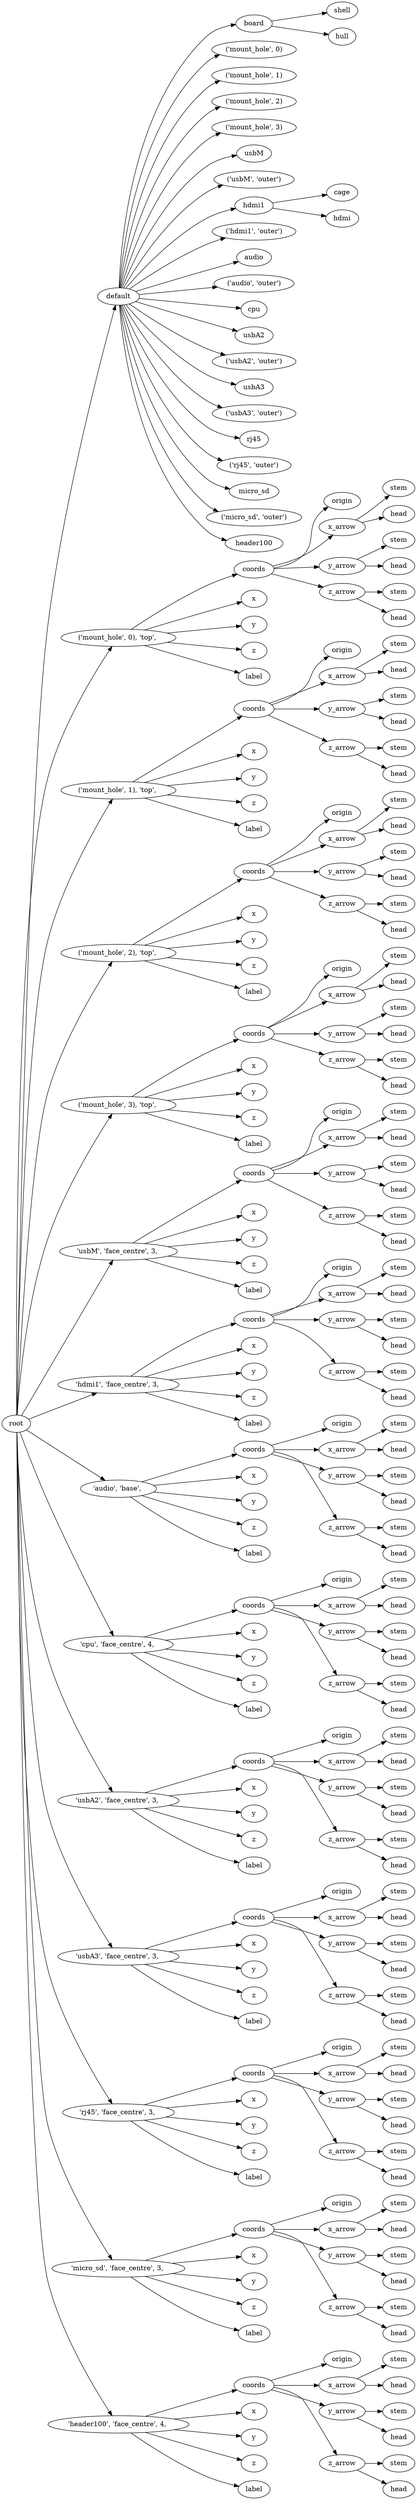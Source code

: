 digraph default {
	graph [rankdir=LR]
	root_1 [label=root href="javascript:s=&quot;\(\)\nNone&quot;; console.log(s); alert(s);"]
	default_2 [label=default href="javascript:s=&quot;\(&#x27;default&#x27;,\)\nRaspberryPi3Outline&quot;; console.log(s); alert(s);" tooltip=RaspberryPi3Outline]
	board_3 [label=board href="javascript:s=&quot;\(&#x27;default&#x27;,\ &#x27;board&#x27;\)\nBoxSideBevels&quot;; console.log(s); alert(s);" tooltip=BoxSideBevels]
	shell_4 [label=shell href="javascript:s=&quot;\(&#x27;default&#x27;,\ &#x27;board&#x27;,\ &#x27;shell&#x27;\)\nBox&quot;; console.log(s); alert(s);" tooltip=Box]
	hull_5 [label=hull href="javascript:s=&quot;\(&#x27;default&#x27;,\ &#x27;board&#x27;,\ &#x27;hull&#x27;\)\nLinearExtrude&quot;; console.log(s); alert(s);" tooltip=LinearExtrude]
	mount_hole_6 [label="\('mount_hole',\ 0\)" href="javascript:s=&quot;\(&#x27;default&#x27;,\ \(&#x27;mount_hole&#x27;,\ 0\)\)\nCylinder&quot;; console.log(s); alert(s);" tooltip=Cylinder]
	mount_hole_7 [label="\('mount_hole',\ 1\)" href="javascript:s=&quot;\(&#x27;default&#x27;,\ \(&#x27;mount_hole&#x27;,\ 1\)\)\nCylinder&quot;; console.log(s); alert(s);" tooltip=Cylinder]
	mount_hole_8 [label="\('mount_hole',\ 2\)" href="javascript:s=&quot;\(&#x27;default&#x27;,\ \(&#x27;mount_hole&#x27;,\ 2\)\)\nCylinder&quot;; console.log(s); alert(s);" tooltip=Cylinder]
	mount_hole_9 [label="\('mount_hole',\ 3\)" href="javascript:s=&quot;\(&#x27;default&#x27;,\ \(&#x27;mount_hole&#x27;,\ 3\)\)\nCylinder&quot;; console.log(s); alert(s);" tooltip=Cylinder]
	usbM_10 [label=usbM href="javascript:s=&quot;\(&#x27;default&#x27;,\ &#x27;usbM&#x27;\)\nBox&quot;; console.log(s); alert(s);" tooltip=Box]
	usbM_11 [label="\('usbM',\ 'outer'\)" href="javascript:s=&quot;\(&#x27;default&#x27;,\ \(&#x27;usbM&#x27;,\ &#x27;outer&#x27;\)\)\nBox&quot;; console.log(s); alert(s);" tooltip=Box]
	hdmi1_12 [label=hdmi1 href="javascript:s=&quot;\(&#x27;default&#x27;,\ &#x27;hdmi1&#x27;\)\nHdmiOutline&quot;; console.log(s); alert(s);" tooltip=HdmiOutline]
	cage_13 [label=cage href="javascript:s=&quot;\(&#x27;default&#x27;,\ &#x27;hdmi1&#x27;,\ &#x27;cage&#x27;\)\nBox&quot;; console.log(s); alert(s);" tooltip=Box]
	hdmi_14 [label=hdmi href="javascript:s=&quot;\(&#x27;default&#x27;,\ &#x27;hdmi1&#x27;,\ &#x27;hdmi&#x27;\)\nLinearExtrude&quot;; console.log(s); alert(s);" tooltip=LinearExtrude]
	hdmi1_15 [label="\('hdmi1',\ 'outer'\)" href="javascript:s=&quot;\(&#x27;default&#x27;,\ \(&#x27;hdmi1&#x27;,\ &#x27;outer&#x27;\)\)\nBox&quot;; console.log(s); alert(s);" tooltip=Box]
	audio_16 [label=audio href="javascript:s=&quot;\(&#x27;default&#x27;,\ &#x27;audio&#x27;\)\nCylinder&quot;; console.log(s); alert(s);" tooltip=Cylinder]
	audio_17 [label="\('audio',\ 'outer'\)" href="javascript:s=&quot;\(&#x27;default&#x27;,\ \(&#x27;audio&#x27;,\ &#x27;outer&#x27;\)\)\nCylinder&quot;; console.log(s); alert(s);" tooltip=Cylinder]
	cpu_18 [label=cpu href="javascript:s=&quot;\(&#x27;default&#x27;,\ &#x27;cpu&#x27;\)\nBox&quot;; console.log(s); alert(s);" tooltip=Box]
	usbA2_19 [label=usbA2 href="javascript:s=&quot;\(&#x27;default&#x27;,\ &#x27;usbA2&#x27;\)\nBox&quot;; console.log(s); alert(s);" tooltip=Box]
	usbA2_20 [label="\('usbA2',\ 'outer'\)" href="javascript:s=&quot;\(&#x27;default&#x27;,\ \(&#x27;usbA2&#x27;,\ &#x27;outer&#x27;\)\)\nBox&quot;; console.log(s); alert(s);" tooltip=Box]
	usbA3_21 [label=usbA3 href="javascript:s=&quot;\(&#x27;default&#x27;,\ &#x27;usbA3&#x27;\)\nBox&quot;; console.log(s); alert(s);" tooltip=Box]
	usbA3_22 [label="\('usbA3',\ 'outer'\)" href="javascript:s=&quot;\(&#x27;default&#x27;,\ \(&#x27;usbA3&#x27;,\ &#x27;outer&#x27;\)\)\nBox&quot;; console.log(s); alert(s);" tooltip=Box]
	rj45_23 [label=rj45 href="javascript:s=&quot;\(&#x27;default&#x27;,\ &#x27;rj45&#x27;\)\nBox&quot;; console.log(s); alert(s);" tooltip=Box]
	rj45_24 [label="\('rj45',\ 'outer'\)" href="javascript:s=&quot;\(&#x27;default&#x27;,\ \(&#x27;rj45&#x27;,\ &#x27;outer&#x27;\)\)\nBox&quot;; console.log(s); alert(s);" tooltip=Box]
	micro_sd_25 [label=micro_sd href="javascript:s=&quot;\(&#x27;default&#x27;,\ &#x27;micro_sd&#x27;\)\nBox&quot;; console.log(s); alert(s);" tooltip=Box]
	micro_sd_26 [label="\('micro_sd',\ 'outer'\)" href="javascript:s=&quot;\(&#x27;default&#x27;,\ \(&#x27;micro_sd&#x27;,\ &#x27;outer&#x27;\)\)\nBox&quot;; console.log(s); alert(s);" tooltip=Box]
	header100_27 [label=header100 href="javascript:s=&quot;\(&#x27;default&#x27;,\ &#x27;header100&#x27;\)\nBox&quot;; console.log(s); alert(s);" tooltip=Box]
	28 [label="\('mount_hole',\ 0\),\ 'top',\ " href="javascript:s=&quot;\(&quot;\(&#x27;mount_hole&#x27;,\ 0\),\ &#x27;top&#x27;,\ &quot;,\)\nAnnotatedCoordinates&quot;; console.log(s); alert(s);" tooltip=AnnotatedCoordinates]
	coords_29 [label=coords href="javascript:s=&quot;\(&quot;\(&#x27;mount_hole&#x27;,\ 0\),\ &#x27;top&#x27;,\ &quot;,\ &#x27;coords&#x27;\)\nCoordinates&quot;; console.log(s); alert(s);" tooltip=Coordinates]
	origin_30 [label=origin href="javascript:s=&quot;\(&quot;\(&#x27;mount_hole&#x27;,\ 0\),\ &#x27;top&#x27;,\ &quot;,\ &#x27;coords&#x27;,\ &#x27;origin&#x27;\)\nCoordinatesCage&quot;; console.log(s); alert(s);" tooltip=CoordinatesCage]
	x_arrow_31 [label=x_arrow href="javascript:s=&quot;\(&quot;\(&#x27;mount_hole&#x27;,\ 0\),\ &#x27;top&#x27;,\ &quot;,\ &#x27;coords&#x27;,\ &#x27;x_arrow&#x27;\)\nArrow&quot;; console.log(s); alert(s);" tooltip=Arrow]
	stem_32 [label=stem href="javascript:s=&quot;\(&quot;\(&#x27;mount_hole&#x27;,\ 0\),\ &#x27;top&#x27;,\ &quot;,\ &#x27;coords&#x27;,\ &#x27;x_arrow&#x27;,\ &#x27;stem&#x27;\)\nCone&quot;; console.log(s); alert(s);" tooltip=Cone]
	head_33 [label=head href="javascript:s=&quot;\(&quot;\(&#x27;mount_hole&#x27;,\ 0\),\ &#x27;top&#x27;,\ &quot;,\ &#x27;coords&#x27;,\ &#x27;x_arrow&#x27;,\ &#x27;head&#x27;\)\nCone&quot;; console.log(s); alert(s);" tooltip=Cone]
	y_arrow_34 [label=y_arrow href="javascript:s=&quot;\(&quot;\(&#x27;mount_hole&#x27;,\ 0\),\ &#x27;top&#x27;,\ &quot;,\ &#x27;coords&#x27;,\ &#x27;y_arrow&#x27;\)\nArrow&quot;; console.log(s); alert(s);" tooltip=Arrow]
	stem_35 [label=stem href="javascript:s=&quot;\(&quot;\(&#x27;mount_hole&#x27;,\ 0\),\ &#x27;top&#x27;,\ &quot;,\ &#x27;coords&#x27;,\ &#x27;y_arrow&#x27;,\ &#x27;stem&#x27;\)\nCone&quot;; console.log(s); alert(s);" tooltip=Cone]
	head_36 [label=head href="javascript:s=&quot;\(&quot;\(&#x27;mount_hole&#x27;,\ 0\),\ &#x27;top&#x27;,\ &quot;,\ &#x27;coords&#x27;,\ &#x27;y_arrow&#x27;,\ &#x27;head&#x27;\)\nCone&quot;; console.log(s); alert(s);" tooltip=Cone]
	z_arrow_37 [label=z_arrow href="javascript:s=&quot;\(&quot;\(&#x27;mount_hole&#x27;,\ 0\),\ &#x27;top&#x27;,\ &quot;,\ &#x27;coords&#x27;,\ &#x27;z_arrow&#x27;\)\nArrow&quot;; console.log(s); alert(s);" tooltip=Arrow]
	stem_38 [label=stem href="javascript:s=&quot;\(&quot;\(&#x27;mount_hole&#x27;,\ 0\),\ &#x27;top&#x27;,\ &quot;,\ &#x27;coords&#x27;,\ &#x27;z_arrow&#x27;,\ &#x27;stem&#x27;\)\nCone&quot;; console.log(s); alert(s);" tooltip=Cone]
	head_39 [label=head href="javascript:s=&quot;\(&quot;\(&#x27;mount_hole&#x27;,\ 0\),\ &#x27;top&#x27;,\ &quot;,\ &#x27;coords&#x27;,\ &#x27;z_arrow&#x27;,\ &#x27;head&#x27;\)\nCone&quot;; console.log(s); alert(s);" tooltip=Cone]
	x_40 [label=x href="javascript:s=&quot;\(&quot;\(&#x27;mount_hole&#x27;,\ 0\),\ &#x27;top&#x27;,\ &quot;,\ &#x27;x&#x27;\)\nText&quot;; console.log(s); alert(s);" tooltip=Text]
	y_41 [label=y href="javascript:s=&quot;\(&quot;\(&#x27;mount_hole&#x27;,\ 0\),\ &#x27;top&#x27;,\ &quot;,\ &#x27;y&#x27;\)\nText&quot;; console.log(s); alert(s);" tooltip=Text]
	z_42 [label=z href="javascript:s=&quot;\(&quot;\(&#x27;mount_hole&#x27;,\ 0\),\ &#x27;top&#x27;,\ &quot;,\ &#x27;z&#x27;\)\nText&quot;; console.log(s); alert(s);" tooltip=Text]
	label_43 [label=label href="javascript:s=&quot;\(&quot;\(&#x27;mount_hole&#x27;,\ 0\),\ &#x27;top&#x27;,\ &quot;,\ &#x27;label&#x27;\)\nText&quot;; console.log(s); alert(s);" tooltip=Text]
	44 [label="\('mount_hole',\ 1\),\ 'top',\ " href="javascript:s=&quot;\(&quot;\(&#x27;mount_hole&#x27;,\ 1\),\ &#x27;top&#x27;,\ &quot;,\)\nAnnotatedCoordinates&quot;; console.log(s); alert(s);" tooltip=AnnotatedCoordinates]
	coords_45 [label=coords href="javascript:s=&quot;\(&quot;\(&#x27;mount_hole&#x27;,\ 1\),\ &#x27;top&#x27;,\ &quot;,\ &#x27;coords&#x27;\)\nCoordinates&quot;; console.log(s); alert(s);" tooltip=Coordinates]
	origin_46 [label=origin href="javascript:s=&quot;\(&quot;\(&#x27;mount_hole&#x27;,\ 1\),\ &#x27;top&#x27;,\ &quot;,\ &#x27;coords&#x27;,\ &#x27;origin&#x27;\)\nCoordinatesCage&quot;; console.log(s); alert(s);" tooltip=CoordinatesCage]
	x_arrow_47 [label=x_arrow href="javascript:s=&quot;\(&quot;\(&#x27;mount_hole&#x27;,\ 1\),\ &#x27;top&#x27;,\ &quot;,\ &#x27;coords&#x27;,\ &#x27;x_arrow&#x27;\)\nArrow&quot;; console.log(s); alert(s);" tooltip=Arrow]
	stem_48 [label=stem href="javascript:s=&quot;\(&quot;\(&#x27;mount_hole&#x27;,\ 1\),\ &#x27;top&#x27;,\ &quot;,\ &#x27;coords&#x27;,\ &#x27;x_arrow&#x27;,\ &#x27;stem&#x27;\)\nCone&quot;; console.log(s); alert(s);" tooltip=Cone]
	head_49 [label=head href="javascript:s=&quot;\(&quot;\(&#x27;mount_hole&#x27;,\ 1\),\ &#x27;top&#x27;,\ &quot;,\ &#x27;coords&#x27;,\ &#x27;x_arrow&#x27;,\ &#x27;head&#x27;\)\nCone&quot;; console.log(s); alert(s);" tooltip=Cone]
	y_arrow_50 [label=y_arrow href="javascript:s=&quot;\(&quot;\(&#x27;mount_hole&#x27;,\ 1\),\ &#x27;top&#x27;,\ &quot;,\ &#x27;coords&#x27;,\ &#x27;y_arrow&#x27;\)\nArrow&quot;; console.log(s); alert(s);" tooltip=Arrow]
	stem_51 [label=stem href="javascript:s=&quot;\(&quot;\(&#x27;mount_hole&#x27;,\ 1\),\ &#x27;top&#x27;,\ &quot;,\ &#x27;coords&#x27;,\ &#x27;y_arrow&#x27;,\ &#x27;stem&#x27;\)\nCone&quot;; console.log(s); alert(s);" tooltip=Cone]
	head_52 [label=head href="javascript:s=&quot;\(&quot;\(&#x27;mount_hole&#x27;,\ 1\),\ &#x27;top&#x27;,\ &quot;,\ &#x27;coords&#x27;,\ &#x27;y_arrow&#x27;,\ &#x27;head&#x27;\)\nCone&quot;; console.log(s); alert(s);" tooltip=Cone]
	z_arrow_53 [label=z_arrow href="javascript:s=&quot;\(&quot;\(&#x27;mount_hole&#x27;,\ 1\),\ &#x27;top&#x27;,\ &quot;,\ &#x27;coords&#x27;,\ &#x27;z_arrow&#x27;\)\nArrow&quot;; console.log(s); alert(s);" tooltip=Arrow]
	stem_54 [label=stem href="javascript:s=&quot;\(&quot;\(&#x27;mount_hole&#x27;,\ 1\),\ &#x27;top&#x27;,\ &quot;,\ &#x27;coords&#x27;,\ &#x27;z_arrow&#x27;,\ &#x27;stem&#x27;\)\nCone&quot;; console.log(s); alert(s);" tooltip=Cone]
	head_55 [label=head href="javascript:s=&quot;\(&quot;\(&#x27;mount_hole&#x27;,\ 1\),\ &#x27;top&#x27;,\ &quot;,\ &#x27;coords&#x27;,\ &#x27;z_arrow&#x27;,\ &#x27;head&#x27;\)\nCone&quot;; console.log(s); alert(s);" tooltip=Cone]
	x_56 [label=x href="javascript:s=&quot;\(&quot;\(&#x27;mount_hole&#x27;,\ 1\),\ &#x27;top&#x27;,\ &quot;,\ &#x27;x&#x27;\)\nText&quot;; console.log(s); alert(s);" tooltip=Text]
	y_57 [label=y href="javascript:s=&quot;\(&quot;\(&#x27;mount_hole&#x27;,\ 1\),\ &#x27;top&#x27;,\ &quot;,\ &#x27;y&#x27;\)\nText&quot;; console.log(s); alert(s);" tooltip=Text]
	z_58 [label=z href="javascript:s=&quot;\(&quot;\(&#x27;mount_hole&#x27;,\ 1\),\ &#x27;top&#x27;,\ &quot;,\ &#x27;z&#x27;\)\nText&quot;; console.log(s); alert(s);" tooltip=Text]
	label_59 [label=label href="javascript:s=&quot;\(&quot;\(&#x27;mount_hole&#x27;,\ 1\),\ &#x27;top&#x27;,\ &quot;,\ &#x27;label&#x27;\)\nText&quot;; console.log(s); alert(s);" tooltip=Text]
	60 [label="\('mount_hole',\ 2\),\ 'top',\ " href="javascript:s=&quot;\(&quot;\(&#x27;mount_hole&#x27;,\ 2\),\ &#x27;top&#x27;,\ &quot;,\)\nAnnotatedCoordinates&quot;; console.log(s); alert(s);" tooltip=AnnotatedCoordinates]
	coords_61 [label=coords href="javascript:s=&quot;\(&quot;\(&#x27;mount_hole&#x27;,\ 2\),\ &#x27;top&#x27;,\ &quot;,\ &#x27;coords&#x27;\)\nCoordinates&quot;; console.log(s); alert(s);" tooltip=Coordinates]
	origin_62 [label=origin href="javascript:s=&quot;\(&quot;\(&#x27;mount_hole&#x27;,\ 2\),\ &#x27;top&#x27;,\ &quot;,\ &#x27;coords&#x27;,\ &#x27;origin&#x27;\)\nCoordinatesCage&quot;; console.log(s); alert(s);" tooltip=CoordinatesCage]
	x_arrow_63 [label=x_arrow href="javascript:s=&quot;\(&quot;\(&#x27;mount_hole&#x27;,\ 2\),\ &#x27;top&#x27;,\ &quot;,\ &#x27;coords&#x27;,\ &#x27;x_arrow&#x27;\)\nArrow&quot;; console.log(s); alert(s);" tooltip=Arrow]
	stem_64 [label=stem href="javascript:s=&quot;\(&quot;\(&#x27;mount_hole&#x27;,\ 2\),\ &#x27;top&#x27;,\ &quot;,\ &#x27;coords&#x27;,\ &#x27;x_arrow&#x27;,\ &#x27;stem&#x27;\)\nCone&quot;; console.log(s); alert(s);" tooltip=Cone]
	head_65 [label=head href="javascript:s=&quot;\(&quot;\(&#x27;mount_hole&#x27;,\ 2\),\ &#x27;top&#x27;,\ &quot;,\ &#x27;coords&#x27;,\ &#x27;x_arrow&#x27;,\ &#x27;head&#x27;\)\nCone&quot;; console.log(s); alert(s);" tooltip=Cone]
	y_arrow_66 [label=y_arrow href="javascript:s=&quot;\(&quot;\(&#x27;mount_hole&#x27;,\ 2\),\ &#x27;top&#x27;,\ &quot;,\ &#x27;coords&#x27;,\ &#x27;y_arrow&#x27;\)\nArrow&quot;; console.log(s); alert(s);" tooltip=Arrow]
	stem_67 [label=stem href="javascript:s=&quot;\(&quot;\(&#x27;mount_hole&#x27;,\ 2\),\ &#x27;top&#x27;,\ &quot;,\ &#x27;coords&#x27;,\ &#x27;y_arrow&#x27;,\ &#x27;stem&#x27;\)\nCone&quot;; console.log(s); alert(s);" tooltip=Cone]
	head_68 [label=head href="javascript:s=&quot;\(&quot;\(&#x27;mount_hole&#x27;,\ 2\),\ &#x27;top&#x27;,\ &quot;,\ &#x27;coords&#x27;,\ &#x27;y_arrow&#x27;,\ &#x27;head&#x27;\)\nCone&quot;; console.log(s); alert(s);" tooltip=Cone]
	z_arrow_69 [label=z_arrow href="javascript:s=&quot;\(&quot;\(&#x27;mount_hole&#x27;,\ 2\),\ &#x27;top&#x27;,\ &quot;,\ &#x27;coords&#x27;,\ &#x27;z_arrow&#x27;\)\nArrow&quot;; console.log(s); alert(s);" tooltip=Arrow]
	stem_70 [label=stem href="javascript:s=&quot;\(&quot;\(&#x27;mount_hole&#x27;,\ 2\),\ &#x27;top&#x27;,\ &quot;,\ &#x27;coords&#x27;,\ &#x27;z_arrow&#x27;,\ &#x27;stem&#x27;\)\nCone&quot;; console.log(s); alert(s);" tooltip=Cone]
	head_71 [label=head href="javascript:s=&quot;\(&quot;\(&#x27;mount_hole&#x27;,\ 2\),\ &#x27;top&#x27;,\ &quot;,\ &#x27;coords&#x27;,\ &#x27;z_arrow&#x27;,\ &#x27;head&#x27;\)\nCone&quot;; console.log(s); alert(s);" tooltip=Cone]
	x_72 [label=x href="javascript:s=&quot;\(&quot;\(&#x27;mount_hole&#x27;,\ 2\),\ &#x27;top&#x27;,\ &quot;,\ &#x27;x&#x27;\)\nText&quot;; console.log(s); alert(s);" tooltip=Text]
	y_73 [label=y href="javascript:s=&quot;\(&quot;\(&#x27;mount_hole&#x27;,\ 2\),\ &#x27;top&#x27;,\ &quot;,\ &#x27;y&#x27;\)\nText&quot;; console.log(s); alert(s);" tooltip=Text]
	z_74 [label=z href="javascript:s=&quot;\(&quot;\(&#x27;mount_hole&#x27;,\ 2\),\ &#x27;top&#x27;,\ &quot;,\ &#x27;z&#x27;\)\nText&quot;; console.log(s); alert(s);" tooltip=Text]
	label_75 [label=label href="javascript:s=&quot;\(&quot;\(&#x27;mount_hole&#x27;,\ 2\),\ &#x27;top&#x27;,\ &quot;,\ &#x27;label&#x27;\)\nText&quot;; console.log(s); alert(s);" tooltip=Text]
	76 [label="\('mount_hole',\ 3\),\ 'top',\ " href="javascript:s=&quot;\(&quot;\(&#x27;mount_hole&#x27;,\ 3\),\ &#x27;top&#x27;,\ &quot;,\)\nAnnotatedCoordinates&quot;; console.log(s); alert(s);" tooltip=AnnotatedCoordinates]
	coords_77 [label=coords href="javascript:s=&quot;\(&quot;\(&#x27;mount_hole&#x27;,\ 3\),\ &#x27;top&#x27;,\ &quot;,\ &#x27;coords&#x27;\)\nCoordinates&quot;; console.log(s); alert(s);" tooltip=Coordinates]
	origin_78 [label=origin href="javascript:s=&quot;\(&quot;\(&#x27;mount_hole&#x27;,\ 3\),\ &#x27;top&#x27;,\ &quot;,\ &#x27;coords&#x27;,\ &#x27;origin&#x27;\)\nCoordinatesCage&quot;; console.log(s); alert(s);" tooltip=CoordinatesCage]
	x_arrow_79 [label=x_arrow href="javascript:s=&quot;\(&quot;\(&#x27;mount_hole&#x27;,\ 3\),\ &#x27;top&#x27;,\ &quot;,\ &#x27;coords&#x27;,\ &#x27;x_arrow&#x27;\)\nArrow&quot;; console.log(s); alert(s);" tooltip=Arrow]
	stem_80 [label=stem href="javascript:s=&quot;\(&quot;\(&#x27;mount_hole&#x27;,\ 3\),\ &#x27;top&#x27;,\ &quot;,\ &#x27;coords&#x27;,\ &#x27;x_arrow&#x27;,\ &#x27;stem&#x27;\)\nCone&quot;; console.log(s); alert(s);" tooltip=Cone]
	head_81 [label=head href="javascript:s=&quot;\(&quot;\(&#x27;mount_hole&#x27;,\ 3\),\ &#x27;top&#x27;,\ &quot;,\ &#x27;coords&#x27;,\ &#x27;x_arrow&#x27;,\ &#x27;head&#x27;\)\nCone&quot;; console.log(s); alert(s);" tooltip=Cone]
	y_arrow_82 [label=y_arrow href="javascript:s=&quot;\(&quot;\(&#x27;mount_hole&#x27;,\ 3\),\ &#x27;top&#x27;,\ &quot;,\ &#x27;coords&#x27;,\ &#x27;y_arrow&#x27;\)\nArrow&quot;; console.log(s); alert(s);" tooltip=Arrow]
	stem_83 [label=stem href="javascript:s=&quot;\(&quot;\(&#x27;mount_hole&#x27;,\ 3\),\ &#x27;top&#x27;,\ &quot;,\ &#x27;coords&#x27;,\ &#x27;y_arrow&#x27;,\ &#x27;stem&#x27;\)\nCone&quot;; console.log(s); alert(s);" tooltip=Cone]
	head_84 [label=head href="javascript:s=&quot;\(&quot;\(&#x27;mount_hole&#x27;,\ 3\),\ &#x27;top&#x27;,\ &quot;,\ &#x27;coords&#x27;,\ &#x27;y_arrow&#x27;,\ &#x27;head&#x27;\)\nCone&quot;; console.log(s); alert(s);" tooltip=Cone]
	z_arrow_85 [label=z_arrow href="javascript:s=&quot;\(&quot;\(&#x27;mount_hole&#x27;,\ 3\),\ &#x27;top&#x27;,\ &quot;,\ &#x27;coords&#x27;,\ &#x27;z_arrow&#x27;\)\nArrow&quot;; console.log(s); alert(s);" tooltip=Arrow]
	stem_86 [label=stem href="javascript:s=&quot;\(&quot;\(&#x27;mount_hole&#x27;,\ 3\),\ &#x27;top&#x27;,\ &quot;,\ &#x27;coords&#x27;,\ &#x27;z_arrow&#x27;,\ &#x27;stem&#x27;\)\nCone&quot;; console.log(s); alert(s);" tooltip=Cone]
	head_87 [label=head href="javascript:s=&quot;\(&quot;\(&#x27;mount_hole&#x27;,\ 3\),\ &#x27;top&#x27;,\ &quot;,\ &#x27;coords&#x27;,\ &#x27;z_arrow&#x27;,\ &#x27;head&#x27;\)\nCone&quot;; console.log(s); alert(s);" tooltip=Cone]
	x_88 [label=x href="javascript:s=&quot;\(&quot;\(&#x27;mount_hole&#x27;,\ 3\),\ &#x27;top&#x27;,\ &quot;,\ &#x27;x&#x27;\)\nText&quot;; console.log(s); alert(s);" tooltip=Text]
	y_89 [label=y href="javascript:s=&quot;\(&quot;\(&#x27;mount_hole&#x27;,\ 3\),\ &#x27;top&#x27;,\ &quot;,\ &#x27;y&#x27;\)\nText&quot;; console.log(s); alert(s);" tooltip=Text]
	z_90 [label=z href="javascript:s=&quot;\(&quot;\(&#x27;mount_hole&#x27;,\ 3\),\ &#x27;top&#x27;,\ &quot;,\ &#x27;z&#x27;\)\nText&quot;; console.log(s); alert(s);" tooltip=Text]
	label_91 [label=label href="javascript:s=&quot;\(&quot;\(&#x27;mount_hole&#x27;,\ 3\),\ &#x27;top&#x27;,\ &quot;,\ &#x27;label&#x27;\)\nText&quot;; console.log(s); alert(s);" tooltip=Text]
	92 [label="'usbM',\ 'face_centre',\ 3,\ " href="javascript:s=&quot;\(&quot;&#x27;usbM&#x27;,\ &#x27;face_centre&#x27;,\ 3,\ &quot;,\)\nAnnotatedCoordinates&quot;; console.log(s); alert(s);" tooltip=AnnotatedCoordinates]
	coords_93 [label=coords href="javascript:s=&quot;\(&quot;&#x27;usbM&#x27;,\ &#x27;face_centre&#x27;,\ 3,\ &quot;,\ &#x27;coords&#x27;\)\nCoordinates&quot;; console.log(s); alert(s);" tooltip=Coordinates]
	origin_94 [label=origin href="javascript:s=&quot;\(&quot;&#x27;usbM&#x27;,\ &#x27;face_centre&#x27;,\ 3,\ &quot;,\ &#x27;coords&#x27;,\ &#x27;origin&#x27;\)\nCoordinatesCage&quot;; console.log(s); alert(s);" tooltip=CoordinatesCage]
	x_arrow_95 [label=x_arrow href="javascript:s=&quot;\(&quot;&#x27;usbM&#x27;,\ &#x27;face_centre&#x27;,\ 3,\ &quot;,\ &#x27;coords&#x27;,\ &#x27;x_arrow&#x27;\)\nArrow&quot;; console.log(s); alert(s);" tooltip=Arrow]
	stem_96 [label=stem href="javascript:s=&quot;\(&quot;&#x27;usbM&#x27;,\ &#x27;face_centre&#x27;,\ 3,\ &quot;,\ &#x27;coords&#x27;,\ &#x27;x_arrow&#x27;,\ &#x27;stem&#x27;\)\nCone&quot;; console.log(s); alert(s);" tooltip=Cone]
	head_97 [label=head href="javascript:s=&quot;\(&quot;&#x27;usbM&#x27;,\ &#x27;face_centre&#x27;,\ 3,\ &quot;,\ &#x27;coords&#x27;,\ &#x27;x_arrow&#x27;,\ &#x27;head&#x27;\)\nCone&quot;; console.log(s); alert(s);" tooltip=Cone]
	y_arrow_98 [label=y_arrow href="javascript:s=&quot;\(&quot;&#x27;usbM&#x27;,\ &#x27;face_centre&#x27;,\ 3,\ &quot;,\ &#x27;coords&#x27;,\ &#x27;y_arrow&#x27;\)\nArrow&quot;; console.log(s); alert(s);" tooltip=Arrow]
	stem_99 [label=stem href="javascript:s=&quot;\(&quot;&#x27;usbM&#x27;,\ &#x27;face_centre&#x27;,\ 3,\ &quot;,\ &#x27;coords&#x27;,\ &#x27;y_arrow&#x27;,\ &#x27;stem&#x27;\)\nCone&quot;; console.log(s); alert(s);" tooltip=Cone]
	head_100 [label=head href="javascript:s=&quot;\(&quot;&#x27;usbM&#x27;,\ &#x27;face_centre&#x27;,\ 3,\ &quot;,\ &#x27;coords&#x27;,\ &#x27;y_arrow&#x27;,\ &#x27;head&#x27;\)\nCone&quot;; console.log(s); alert(s);" tooltip=Cone]
	z_arrow_101 [label=z_arrow href="javascript:s=&quot;\(&quot;&#x27;usbM&#x27;,\ &#x27;face_centre&#x27;,\ 3,\ &quot;,\ &#x27;coords&#x27;,\ &#x27;z_arrow&#x27;\)\nArrow&quot;; console.log(s); alert(s);" tooltip=Arrow]
	stem_102 [label=stem href="javascript:s=&quot;\(&quot;&#x27;usbM&#x27;,\ &#x27;face_centre&#x27;,\ 3,\ &quot;,\ &#x27;coords&#x27;,\ &#x27;z_arrow&#x27;,\ &#x27;stem&#x27;\)\nCone&quot;; console.log(s); alert(s);" tooltip=Cone]
	head_103 [label=head href="javascript:s=&quot;\(&quot;&#x27;usbM&#x27;,\ &#x27;face_centre&#x27;,\ 3,\ &quot;,\ &#x27;coords&#x27;,\ &#x27;z_arrow&#x27;,\ &#x27;head&#x27;\)\nCone&quot;; console.log(s); alert(s);" tooltip=Cone]
	x_104 [label=x href="javascript:s=&quot;\(&quot;&#x27;usbM&#x27;,\ &#x27;face_centre&#x27;,\ 3,\ &quot;,\ &#x27;x&#x27;\)\nText&quot;; console.log(s); alert(s);" tooltip=Text]
	y_105 [label=y href="javascript:s=&quot;\(&quot;&#x27;usbM&#x27;,\ &#x27;face_centre&#x27;,\ 3,\ &quot;,\ &#x27;y&#x27;\)\nText&quot;; console.log(s); alert(s);" tooltip=Text]
	z_106 [label=z href="javascript:s=&quot;\(&quot;&#x27;usbM&#x27;,\ &#x27;face_centre&#x27;,\ 3,\ &quot;,\ &#x27;z&#x27;\)\nText&quot;; console.log(s); alert(s);" tooltip=Text]
	label_107 [label=label href="javascript:s=&quot;\(&quot;&#x27;usbM&#x27;,\ &#x27;face_centre&#x27;,\ 3,\ &quot;,\ &#x27;label&#x27;\)\nText&quot;; console.log(s); alert(s);" tooltip=Text]
	108 [label="'hdmi1',\ 'face_centre',\ 3,\ " href="javascript:s=&quot;\(&quot;&#x27;hdmi1&#x27;,\ &#x27;face_centre&#x27;,\ 3,\ &quot;,\)\nAnnotatedCoordinates&quot;; console.log(s); alert(s);" tooltip=AnnotatedCoordinates]
	coords_109 [label=coords href="javascript:s=&quot;\(&quot;&#x27;hdmi1&#x27;,\ &#x27;face_centre&#x27;,\ 3,\ &quot;,\ &#x27;coords&#x27;\)\nCoordinates&quot;; console.log(s); alert(s);" tooltip=Coordinates]
	origin_110 [label=origin href="javascript:s=&quot;\(&quot;&#x27;hdmi1&#x27;,\ &#x27;face_centre&#x27;,\ 3,\ &quot;,\ &#x27;coords&#x27;,\ &#x27;origin&#x27;\)\nCoordinatesCage&quot;; console.log(s); alert(s);" tooltip=CoordinatesCage]
	x_arrow_111 [label=x_arrow href="javascript:s=&quot;\(&quot;&#x27;hdmi1&#x27;,\ &#x27;face_centre&#x27;,\ 3,\ &quot;,\ &#x27;coords&#x27;,\ &#x27;x_arrow&#x27;\)\nArrow&quot;; console.log(s); alert(s);" tooltip=Arrow]
	stem_112 [label=stem href="javascript:s=&quot;\(&quot;&#x27;hdmi1&#x27;,\ &#x27;face_centre&#x27;,\ 3,\ &quot;,\ &#x27;coords&#x27;,\ &#x27;x_arrow&#x27;,\ &#x27;stem&#x27;\)\nCone&quot;; console.log(s); alert(s);" tooltip=Cone]
	head_113 [label=head href="javascript:s=&quot;\(&quot;&#x27;hdmi1&#x27;,\ &#x27;face_centre&#x27;,\ 3,\ &quot;,\ &#x27;coords&#x27;,\ &#x27;x_arrow&#x27;,\ &#x27;head&#x27;\)\nCone&quot;; console.log(s); alert(s);" tooltip=Cone]
	y_arrow_114 [label=y_arrow href="javascript:s=&quot;\(&quot;&#x27;hdmi1&#x27;,\ &#x27;face_centre&#x27;,\ 3,\ &quot;,\ &#x27;coords&#x27;,\ &#x27;y_arrow&#x27;\)\nArrow&quot;; console.log(s); alert(s);" tooltip=Arrow]
	stem_115 [label=stem href="javascript:s=&quot;\(&quot;&#x27;hdmi1&#x27;,\ &#x27;face_centre&#x27;,\ 3,\ &quot;,\ &#x27;coords&#x27;,\ &#x27;y_arrow&#x27;,\ &#x27;stem&#x27;\)\nCone&quot;; console.log(s); alert(s);" tooltip=Cone]
	head_116 [label=head href="javascript:s=&quot;\(&quot;&#x27;hdmi1&#x27;,\ &#x27;face_centre&#x27;,\ 3,\ &quot;,\ &#x27;coords&#x27;,\ &#x27;y_arrow&#x27;,\ &#x27;head&#x27;\)\nCone&quot;; console.log(s); alert(s);" tooltip=Cone]
	z_arrow_117 [label=z_arrow href="javascript:s=&quot;\(&quot;&#x27;hdmi1&#x27;,\ &#x27;face_centre&#x27;,\ 3,\ &quot;,\ &#x27;coords&#x27;,\ &#x27;z_arrow&#x27;\)\nArrow&quot;; console.log(s); alert(s);" tooltip=Arrow]
	stem_118 [label=stem href="javascript:s=&quot;\(&quot;&#x27;hdmi1&#x27;,\ &#x27;face_centre&#x27;,\ 3,\ &quot;,\ &#x27;coords&#x27;,\ &#x27;z_arrow&#x27;,\ &#x27;stem&#x27;\)\nCone&quot;; console.log(s); alert(s);" tooltip=Cone]
	head_119 [label=head href="javascript:s=&quot;\(&quot;&#x27;hdmi1&#x27;,\ &#x27;face_centre&#x27;,\ 3,\ &quot;,\ &#x27;coords&#x27;,\ &#x27;z_arrow&#x27;,\ &#x27;head&#x27;\)\nCone&quot;; console.log(s); alert(s);" tooltip=Cone]
	x_120 [label=x href="javascript:s=&quot;\(&quot;&#x27;hdmi1&#x27;,\ &#x27;face_centre&#x27;,\ 3,\ &quot;,\ &#x27;x&#x27;\)\nText&quot;; console.log(s); alert(s);" tooltip=Text]
	y_121 [label=y href="javascript:s=&quot;\(&quot;&#x27;hdmi1&#x27;,\ &#x27;face_centre&#x27;,\ 3,\ &quot;,\ &#x27;y&#x27;\)\nText&quot;; console.log(s); alert(s);" tooltip=Text]
	z_122 [label=z href="javascript:s=&quot;\(&quot;&#x27;hdmi1&#x27;,\ &#x27;face_centre&#x27;,\ 3,\ &quot;,\ &#x27;z&#x27;\)\nText&quot;; console.log(s); alert(s);" tooltip=Text]
	label_123 [label=label href="javascript:s=&quot;\(&quot;&#x27;hdmi1&#x27;,\ &#x27;face_centre&#x27;,\ 3,\ &quot;,\ &#x27;label&#x27;\)\nText&quot;; console.log(s); alert(s);" tooltip=Text]
	124 [label="'audio',\ 'base',\ " href="javascript:s=&quot;\(&quot;&#x27;audio&#x27;,\ &#x27;base&#x27;,\ &quot;,\)\nAnnotatedCoordinates&quot;; console.log(s); alert(s);" tooltip=AnnotatedCoordinates]
	coords_125 [label=coords href="javascript:s=&quot;\(&quot;&#x27;audio&#x27;,\ &#x27;base&#x27;,\ &quot;,\ &#x27;coords&#x27;\)\nCoordinates&quot;; console.log(s); alert(s);" tooltip=Coordinates]
	origin_126 [label=origin href="javascript:s=&quot;\(&quot;&#x27;audio&#x27;,\ &#x27;base&#x27;,\ &quot;,\ &#x27;coords&#x27;,\ &#x27;origin&#x27;\)\nCoordinatesCage&quot;; console.log(s); alert(s);" tooltip=CoordinatesCage]
	x_arrow_127 [label=x_arrow href="javascript:s=&quot;\(&quot;&#x27;audio&#x27;,\ &#x27;base&#x27;,\ &quot;,\ &#x27;coords&#x27;,\ &#x27;x_arrow&#x27;\)\nArrow&quot;; console.log(s); alert(s);" tooltip=Arrow]
	stem_128 [label=stem href="javascript:s=&quot;\(&quot;&#x27;audio&#x27;,\ &#x27;base&#x27;,\ &quot;,\ &#x27;coords&#x27;,\ &#x27;x_arrow&#x27;,\ &#x27;stem&#x27;\)\nCone&quot;; console.log(s); alert(s);" tooltip=Cone]
	head_129 [label=head href="javascript:s=&quot;\(&quot;&#x27;audio&#x27;,\ &#x27;base&#x27;,\ &quot;,\ &#x27;coords&#x27;,\ &#x27;x_arrow&#x27;,\ &#x27;head&#x27;\)\nCone&quot;; console.log(s); alert(s);" tooltip=Cone]
	y_arrow_130 [label=y_arrow href="javascript:s=&quot;\(&quot;&#x27;audio&#x27;,\ &#x27;base&#x27;,\ &quot;,\ &#x27;coords&#x27;,\ &#x27;y_arrow&#x27;\)\nArrow&quot;; console.log(s); alert(s);" tooltip=Arrow]
	stem_131 [label=stem href="javascript:s=&quot;\(&quot;&#x27;audio&#x27;,\ &#x27;base&#x27;,\ &quot;,\ &#x27;coords&#x27;,\ &#x27;y_arrow&#x27;,\ &#x27;stem&#x27;\)\nCone&quot;; console.log(s); alert(s);" tooltip=Cone]
	head_132 [label=head href="javascript:s=&quot;\(&quot;&#x27;audio&#x27;,\ &#x27;base&#x27;,\ &quot;,\ &#x27;coords&#x27;,\ &#x27;y_arrow&#x27;,\ &#x27;head&#x27;\)\nCone&quot;; console.log(s); alert(s);" tooltip=Cone]
	z_arrow_133 [label=z_arrow href="javascript:s=&quot;\(&quot;&#x27;audio&#x27;,\ &#x27;base&#x27;,\ &quot;,\ &#x27;coords&#x27;,\ &#x27;z_arrow&#x27;\)\nArrow&quot;; console.log(s); alert(s);" tooltip=Arrow]
	stem_134 [label=stem href="javascript:s=&quot;\(&quot;&#x27;audio&#x27;,\ &#x27;base&#x27;,\ &quot;,\ &#x27;coords&#x27;,\ &#x27;z_arrow&#x27;,\ &#x27;stem&#x27;\)\nCone&quot;; console.log(s); alert(s);" tooltip=Cone]
	head_135 [label=head href="javascript:s=&quot;\(&quot;&#x27;audio&#x27;,\ &#x27;base&#x27;,\ &quot;,\ &#x27;coords&#x27;,\ &#x27;z_arrow&#x27;,\ &#x27;head&#x27;\)\nCone&quot;; console.log(s); alert(s);" tooltip=Cone]
	x_136 [label=x href="javascript:s=&quot;\(&quot;&#x27;audio&#x27;,\ &#x27;base&#x27;,\ &quot;,\ &#x27;x&#x27;\)\nText&quot;; console.log(s); alert(s);" tooltip=Text]
	y_137 [label=y href="javascript:s=&quot;\(&quot;&#x27;audio&#x27;,\ &#x27;base&#x27;,\ &quot;,\ &#x27;y&#x27;\)\nText&quot;; console.log(s); alert(s);" tooltip=Text]
	z_138 [label=z href="javascript:s=&quot;\(&quot;&#x27;audio&#x27;,\ &#x27;base&#x27;,\ &quot;,\ &#x27;z&#x27;\)\nText&quot;; console.log(s); alert(s);" tooltip=Text]
	label_139 [label=label href="javascript:s=&quot;\(&quot;&#x27;audio&#x27;,\ &#x27;base&#x27;,\ &quot;,\ &#x27;label&#x27;\)\nText&quot;; console.log(s); alert(s);" tooltip=Text]
	140 [label="'cpu',\ 'face_centre',\ 4,\ " href="javascript:s=&quot;\(&quot;&#x27;cpu&#x27;,\ &#x27;face_centre&#x27;,\ 4,\ &quot;,\)\nAnnotatedCoordinates&quot;; console.log(s); alert(s);" tooltip=AnnotatedCoordinates]
	coords_141 [label=coords href="javascript:s=&quot;\(&quot;&#x27;cpu&#x27;,\ &#x27;face_centre&#x27;,\ 4,\ &quot;,\ &#x27;coords&#x27;\)\nCoordinates&quot;; console.log(s); alert(s);" tooltip=Coordinates]
	origin_142 [label=origin href="javascript:s=&quot;\(&quot;&#x27;cpu&#x27;,\ &#x27;face_centre&#x27;,\ 4,\ &quot;,\ &#x27;coords&#x27;,\ &#x27;origin&#x27;\)\nCoordinatesCage&quot;; console.log(s); alert(s);" tooltip=CoordinatesCage]
	x_arrow_143 [label=x_arrow href="javascript:s=&quot;\(&quot;&#x27;cpu&#x27;,\ &#x27;face_centre&#x27;,\ 4,\ &quot;,\ &#x27;coords&#x27;,\ &#x27;x_arrow&#x27;\)\nArrow&quot;; console.log(s); alert(s);" tooltip=Arrow]
	stem_144 [label=stem href="javascript:s=&quot;\(&quot;&#x27;cpu&#x27;,\ &#x27;face_centre&#x27;,\ 4,\ &quot;,\ &#x27;coords&#x27;,\ &#x27;x_arrow&#x27;,\ &#x27;stem&#x27;\)\nCone&quot;; console.log(s); alert(s);" tooltip=Cone]
	head_145 [label=head href="javascript:s=&quot;\(&quot;&#x27;cpu&#x27;,\ &#x27;face_centre&#x27;,\ 4,\ &quot;,\ &#x27;coords&#x27;,\ &#x27;x_arrow&#x27;,\ &#x27;head&#x27;\)\nCone&quot;; console.log(s); alert(s);" tooltip=Cone]
	y_arrow_146 [label=y_arrow href="javascript:s=&quot;\(&quot;&#x27;cpu&#x27;,\ &#x27;face_centre&#x27;,\ 4,\ &quot;,\ &#x27;coords&#x27;,\ &#x27;y_arrow&#x27;\)\nArrow&quot;; console.log(s); alert(s);" tooltip=Arrow]
	stem_147 [label=stem href="javascript:s=&quot;\(&quot;&#x27;cpu&#x27;,\ &#x27;face_centre&#x27;,\ 4,\ &quot;,\ &#x27;coords&#x27;,\ &#x27;y_arrow&#x27;,\ &#x27;stem&#x27;\)\nCone&quot;; console.log(s); alert(s);" tooltip=Cone]
	head_148 [label=head href="javascript:s=&quot;\(&quot;&#x27;cpu&#x27;,\ &#x27;face_centre&#x27;,\ 4,\ &quot;,\ &#x27;coords&#x27;,\ &#x27;y_arrow&#x27;,\ &#x27;head&#x27;\)\nCone&quot;; console.log(s); alert(s);" tooltip=Cone]
	z_arrow_149 [label=z_arrow href="javascript:s=&quot;\(&quot;&#x27;cpu&#x27;,\ &#x27;face_centre&#x27;,\ 4,\ &quot;,\ &#x27;coords&#x27;,\ &#x27;z_arrow&#x27;\)\nArrow&quot;; console.log(s); alert(s);" tooltip=Arrow]
	stem_150 [label=stem href="javascript:s=&quot;\(&quot;&#x27;cpu&#x27;,\ &#x27;face_centre&#x27;,\ 4,\ &quot;,\ &#x27;coords&#x27;,\ &#x27;z_arrow&#x27;,\ &#x27;stem&#x27;\)\nCone&quot;; console.log(s); alert(s);" tooltip=Cone]
	head_151 [label=head href="javascript:s=&quot;\(&quot;&#x27;cpu&#x27;,\ &#x27;face_centre&#x27;,\ 4,\ &quot;,\ &#x27;coords&#x27;,\ &#x27;z_arrow&#x27;,\ &#x27;head&#x27;\)\nCone&quot;; console.log(s); alert(s);" tooltip=Cone]
	x_152 [label=x href="javascript:s=&quot;\(&quot;&#x27;cpu&#x27;,\ &#x27;face_centre&#x27;,\ 4,\ &quot;,\ &#x27;x&#x27;\)\nText&quot;; console.log(s); alert(s);" tooltip=Text]
	y_153 [label=y href="javascript:s=&quot;\(&quot;&#x27;cpu&#x27;,\ &#x27;face_centre&#x27;,\ 4,\ &quot;,\ &#x27;y&#x27;\)\nText&quot;; console.log(s); alert(s);" tooltip=Text]
	z_154 [label=z href="javascript:s=&quot;\(&quot;&#x27;cpu&#x27;,\ &#x27;face_centre&#x27;,\ 4,\ &quot;,\ &#x27;z&#x27;\)\nText&quot;; console.log(s); alert(s);" tooltip=Text]
	label_155 [label=label href="javascript:s=&quot;\(&quot;&#x27;cpu&#x27;,\ &#x27;face_centre&#x27;,\ 4,\ &quot;,\ &#x27;label&#x27;\)\nText&quot;; console.log(s); alert(s);" tooltip=Text]
	156 [label="'usbA2',\ 'face_centre',\ 3,\ " href="javascript:s=&quot;\(&quot;&#x27;usbA2&#x27;,\ &#x27;face_centre&#x27;,\ 3,\ &quot;,\)\nAnnotatedCoordinates&quot;; console.log(s); alert(s);" tooltip=AnnotatedCoordinates]
	coords_157 [label=coords href="javascript:s=&quot;\(&quot;&#x27;usbA2&#x27;,\ &#x27;face_centre&#x27;,\ 3,\ &quot;,\ &#x27;coords&#x27;\)\nCoordinates&quot;; console.log(s); alert(s);" tooltip=Coordinates]
	origin_158 [label=origin href="javascript:s=&quot;\(&quot;&#x27;usbA2&#x27;,\ &#x27;face_centre&#x27;,\ 3,\ &quot;,\ &#x27;coords&#x27;,\ &#x27;origin&#x27;\)\nCoordinatesCage&quot;; console.log(s); alert(s);" tooltip=CoordinatesCage]
	x_arrow_159 [label=x_arrow href="javascript:s=&quot;\(&quot;&#x27;usbA2&#x27;,\ &#x27;face_centre&#x27;,\ 3,\ &quot;,\ &#x27;coords&#x27;,\ &#x27;x_arrow&#x27;\)\nArrow&quot;; console.log(s); alert(s);" tooltip=Arrow]
	stem_160 [label=stem href="javascript:s=&quot;\(&quot;&#x27;usbA2&#x27;,\ &#x27;face_centre&#x27;,\ 3,\ &quot;,\ &#x27;coords&#x27;,\ &#x27;x_arrow&#x27;,\ &#x27;stem&#x27;\)\nCone&quot;; console.log(s); alert(s);" tooltip=Cone]
	head_161 [label=head href="javascript:s=&quot;\(&quot;&#x27;usbA2&#x27;,\ &#x27;face_centre&#x27;,\ 3,\ &quot;,\ &#x27;coords&#x27;,\ &#x27;x_arrow&#x27;,\ &#x27;head&#x27;\)\nCone&quot;; console.log(s); alert(s);" tooltip=Cone]
	y_arrow_162 [label=y_arrow href="javascript:s=&quot;\(&quot;&#x27;usbA2&#x27;,\ &#x27;face_centre&#x27;,\ 3,\ &quot;,\ &#x27;coords&#x27;,\ &#x27;y_arrow&#x27;\)\nArrow&quot;; console.log(s); alert(s);" tooltip=Arrow]
	stem_163 [label=stem href="javascript:s=&quot;\(&quot;&#x27;usbA2&#x27;,\ &#x27;face_centre&#x27;,\ 3,\ &quot;,\ &#x27;coords&#x27;,\ &#x27;y_arrow&#x27;,\ &#x27;stem&#x27;\)\nCone&quot;; console.log(s); alert(s);" tooltip=Cone]
	head_164 [label=head href="javascript:s=&quot;\(&quot;&#x27;usbA2&#x27;,\ &#x27;face_centre&#x27;,\ 3,\ &quot;,\ &#x27;coords&#x27;,\ &#x27;y_arrow&#x27;,\ &#x27;head&#x27;\)\nCone&quot;; console.log(s); alert(s);" tooltip=Cone]
	z_arrow_165 [label=z_arrow href="javascript:s=&quot;\(&quot;&#x27;usbA2&#x27;,\ &#x27;face_centre&#x27;,\ 3,\ &quot;,\ &#x27;coords&#x27;,\ &#x27;z_arrow&#x27;\)\nArrow&quot;; console.log(s); alert(s);" tooltip=Arrow]
	stem_166 [label=stem href="javascript:s=&quot;\(&quot;&#x27;usbA2&#x27;,\ &#x27;face_centre&#x27;,\ 3,\ &quot;,\ &#x27;coords&#x27;,\ &#x27;z_arrow&#x27;,\ &#x27;stem&#x27;\)\nCone&quot;; console.log(s); alert(s);" tooltip=Cone]
	head_167 [label=head href="javascript:s=&quot;\(&quot;&#x27;usbA2&#x27;,\ &#x27;face_centre&#x27;,\ 3,\ &quot;,\ &#x27;coords&#x27;,\ &#x27;z_arrow&#x27;,\ &#x27;head&#x27;\)\nCone&quot;; console.log(s); alert(s);" tooltip=Cone]
	x_168 [label=x href="javascript:s=&quot;\(&quot;&#x27;usbA2&#x27;,\ &#x27;face_centre&#x27;,\ 3,\ &quot;,\ &#x27;x&#x27;\)\nText&quot;; console.log(s); alert(s);" tooltip=Text]
	y_169 [label=y href="javascript:s=&quot;\(&quot;&#x27;usbA2&#x27;,\ &#x27;face_centre&#x27;,\ 3,\ &quot;,\ &#x27;y&#x27;\)\nText&quot;; console.log(s); alert(s);" tooltip=Text]
	z_170 [label=z href="javascript:s=&quot;\(&quot;&#x27;usbA2&#x27;,\ &#x27;face_centre&#x27;,\ 3,\ &quot;,\ &#x27;z&#x27;\)\nText&quot;; console.log(s); alert(s);" tooltip=Text]
	label_171 [label=label href="javascript:s=&quot;\(&quot;&#x27;usbA2&#x27;,\ &#x27;face_centre&#x27;,\ 3,\ &quot;,\ &#x27;label&#x27;\)\nText&quot;; console.log(s); alert(s);" tooltip=Text]
	172 [label="'usbA3',\ 'face_centre',\ 3,\ " href="javascript:s=&quot;\(&quot;&#x27;usbA3&#x27;,\ &#x27;face_centre&#x27;,\ 3,\ &quot;,\)\nAnnotatedCoordinates&quot;; console.log(s); alert(s);" tooltip=AnnotatedCoordinates]
	coords_173 [label=coords href="javascript:s=&quot;\(&quot;&#x27;usbA3&#x27;,\ &#x27;face_centre&#x27;,\ 3,\ &quot;,\ &#x27;coords&#x27;\)\nCoordinates&quot;; console.log(s); alert(s);" tooltip=Coordinates]
	origin_174 [label=origin href="javascript:s=&quot;\(&quot;&#x27;usbA3&#x27;,\ &#x27;face_centre&#x27;,\ 3,\ &quot;,\ &#x27;coords&#x27;,\ &#x27;origin&#x27;\)\nCoordinatesCage&quot;; console.log(s); alert(s);" tooltip=CoordinatesCage]
	x_arrow_175 [label=x_arrow href="javascript:s=&quot;\(&quot;&#x27;usbA3&#x27;,\ &#x27;face_centre&#x27;,\ 3,\ &quot;,\ &#x27;coords&#x27;,\ &#x27;x_arrow&#x27;\)\nArrow&quot;; console.log(s); alert(s);" tooltip=Arrow]
	stem_176 [label=stem href="javascript:s=&quot;\(&quot;&#x27;usbA3&#x27;,\ &#x27;face_centre&#x27;,\ 3,\ &quot;,\ &#x27;coords&#x27;,\ &#x27;x_arrow&#x27;,\ &#x27;stem&#x27;\)\nCone&quot;; console.log(s); alert(s);" tooltip=Cone]
	head_177 [label=head href="javascript:s=&quot;\(&quot;&#x27;usbA3&#x27;,\ &#x27;face_centre&#x27;,\ 3,\ &quot;,\ &#x27;coords&#x27;,\ &#x27;x_arrow&#x27;,\ &#x27;head&#x27;\)\nCone&quot;; console.log(s); alert(s);" tooltip=Cone]
	y_arrow_178 [label=y_arrow href="javascript:s=&quot;\(&quot;&#x27;usbA3&#x27;,\ &#x27;face_centre&#x27;,\ 3,\ &quot;,\ &#x27;coords&#x27;,\ &#x27;y_arrow&#x27;\)\nArrow&quot;; console.log(s); alert(s);" tooltip=Arrow]
	stem_179 [label=stem href="javascript:s=&quot;\(&quot;&#x27;usbA3&#x27;,\ &#x27;face_centre&#x27;,\ 3,\ &quot;,\ &#x27;coords&#x27;,\ &#x27;y_arrow&#x27;,\ &#x27;stem&#x27;\)\nCone&quot;; console.log(s); alert(s);" tooltip=Cone]
	head_180 [label=head href="javascript:s=&quot;\(&quot;&#x27;usbA3&#x27;,\ &#x27;face_centre&#x27;,\ 3,\ &quot;,\ &#x27;coords&#x27;,\ &#x27;y_arrow&#x27;,\ &#x27;head&#x27;\)\nCone&quot;; console.log(s); alert(s);" tooltip=Cone]
	z_arrow_181 [label=z_arrow href="javascript:s=&quot;\(&quot;&#x27;usbA3&#x27;,\ &#x27;face_centre&#x27;,\ 3,\ &quot;,\ &#x27;coords&#x27;,\ &#x27;z_arrow&#x27;\)\nArrow&quot;; console.log(s); alert(s);" tooltip=Arrow]
	stem_182 [label=stem href="javascript:s=&quot;\(&quot;&#x27;usbA3&#x27;,\ &#x27;face_centre&#x27;,\ 3,\ &quot;,\ &#x27;coords&#x27;,\ &#x27;z_arrow&#x27;,\ &#x27;stem&#x27;\)\nCone&quot;; console.log(s); alert(s);" tooltip=Cone]
	head_183 [label=head href="javascript:s=&quot;\(&quot;&#x27;usbA3&#x27;,\ &#x27;face_centre&#x27;,\ 3,\ &quot;,\ &#x27;coords&#x27;,\ &#x27;z_arrow&#x27;,\ &#x27;head&#x27;\)\nCone&quot;; console.log(s); alert(s);" tooltip=Cone]
	x_184 [label=x href="javascript:s=&quot;\(&quot;&#x27;usbA3&#x27;,\ &#x27;face_centre&#x27;,\ 3,\ &quot;,\ &#x27;x&#x27;\)\nText&quot;; console.log(s); alert(s);" tooltip=Text]
	y_185 [label=y href="javascript:s=&quot;\(&quot;&#x27;usbA3&#x27;,\ &#x27;face_centre&#x27;,\ 3,\ &quot;,\ &#x27;y&#x27;\)\nText&quot;; console.log(s); alert(s);" tooltip=Text]
	z_186 [label=z href="javascript:s=&quot;\(&quot;&#x27;usbA3&#x27;,\ &#x27;face_centre&#x27;,\ 3,\ &quot;,\ &#x27;z&#x27;\)\nText&quot;; console.log(s); alert(s);" tooltip=Text]
	label_187 [label=label href="javascript:s=&quot;\(&quot;&#x27;usbA3&#x27;,\ &#x27;face_centre&#x27;,\ 3,\ &quot;,\ &#x27;label&#x27;\)\nText&quot;; console.log(s); alert(s);" tooltip=Text]
	188 [label="'rj45',\ 'face_centre',\ 3,\ " href="javascript:s=&quot;\(&quot;&#x27;rj45&#x27;,\ &#x27;face_centre&#x27;,\ 3,\ &quot;,\)\nAnnotatedCoordinates&quot;; console.log(s); alert(s);" tooltip=AnnotatedCoordinates]
	coords_189 [label=coords href="javascript:s=&quot;\(&quot;&#x27;rj45&#x27;,\ &#x27;face_centre&#x27;,\ 3,\ &quot;,\ &#x27;coords&#x27;\)\nCoordinates&quot;; console.log(s); alert(s);" tooltip=Coordinates]
	origin_190 [label=origin href="javascript:s=&quot;\(&quot;&#x27;rj45&#x27;,\ &#x27;face_centre&#x27;,\ 3,\ &quot;,\ &#x27;coords&#x27;,\ &#x27;origin&#x27;\)\nCoordinatesCage&quot;; console.log(s); alert(s);" tooltip=CoordinatesCage]
	x_arrow_191 [label=x_arrow href="javascript:s=&quot;\(&quot;&#x27;rj45&#x27;,\ &#x27;face_centre&#x27;,\ 3,\ &quot;,\ &#x27;coords&#x27;,\ &#x27;x_arrow&#x27;\)\nArrow&quot;; console.log(s); alert(s);" tooltip=Arrow]
	stem_192 [label=stem href="javascript:s=&quot;\(&quot;&#x27;rj45&#x27;,\ &#x27;face_centre&#x27;,\ 3,\ &quot;,\ &#x27;coords&#x27;,\ &#x27;x_arrow&#x27;,\ &#x27;stem&#x27;\)\nCone&quot;; console.log(s); alert(s);" tooltip=Cone]
	head_193 [label=head href="javascript:s=&quot;\(&quot;&#x27;rj45&#x27;,\ &#x27;face_centre&#x27;,\ 3,\ &quot;,\ &#x27;coords&#x27;,\ &#x27;x_arrow&#x27;,\ &#x27;head&#x27;\)\nCone&quot;; console.log(s); alert(s);" tooltip=Cone]
	y_arrow_194 [label=y_arrow href="javascript:s=&quot;\(&quot;&#x27;rj45&#x27;,\ &#x27;face_centre&#x27;,\ 3,\ &quot;,\ &#x27;coords&#x27;,\ &#x27;y_arrow&#x27;\)\nArrow&quot;; console.log(s); alert(s);" tooltip=Arrow]
	stem_195 [label=stem href="javascript:s=&quot;\(&quot;&#x27;rj45&#x27;,\ &#x27;face_centre&#x27;,\ 3,\ &quot;,\ &#x27;coords&#x27;,\ &#x27;y_arrow&#x27;,\ &#x27;stem&#x27;\)\nCone&quot;; console.log(s); alert(s);" tooltip=Cone]
	head_196 [label=head href="javascript:s=&quot;\(&quot;&#x27;rj45&#x27;,\ &#x27;face_centre&#x27;,\ 3,\ &quot;,\ &#x27;coords&#x27;,\ &#x27;y_arrow&#x27;,\ &#x27;head&#x27;\)\nCone&quot;; console.log(s); alert(s);" tooltip=Cone]
	z_arrow_197 [label=z_arrow href="javascript:s=&quot;\(&quot;&#x27;rj45&#x27;,\ &#x27;face_centre&#x27;,\ 3,\ &quot;,\ &#x27;coords&#x27;,\ &#x27;z_arrow&#x27;\)\nArrow&quot;; console.log(s); alert(s);" tooltip=Arrow]
	stem_198 [label=stem href="javascript:s=&quot;\(&quot;&#x27;rj45&#x27;,\ &#x27;face_centre&#x27;,\ 3,\ &quot;,\ &#x27;coords&#x27;,\ &#x27;z_arrow&#x27;,\ &#x27;stem&#x27;\)\nCone&quot;; console.log(s); alert(s);" tooltip=Cone]
	head_199 [label=head href="javascript:s=&quot;\(&quot;&#x27;rj45&#x27;,\ &#x27;face_centre&#x27;,\ 3,\ &quot;,\ &#x27;coords&#x27;,\ &#x27;z_arrow&#x27;,\ &#x27;head&#x27;\)\nCone&quot;; console.log(s); alert(s);" tooltip=Cone]
	x_200 [label=x href="javascript:s=&quot;\(&quot;&#x27;rj45&#x27;,\ &#x27;face_centre&#x27;,\ 3,\ &quot;,\ &#x27;x&#x27;\)\nText&quot;; console.log(s); alert(s);" tooltip=Text]
	y_201 [label=y href="javascript:s=&quot;\(&quot;&#x27;rj45&#x27;,\ &#x27;face_centre&#x27;,\ 3,\ &quot;,\ &#x27;y&#x27;\)\nText&quot;; console.log(s); alert(s);" tooltip=Text]
	z_202 [label=z href="javascript:s=&quot;\(&quot;&#x27;rj45&#x27;,\ &#x27;face_centre&#x27;,\ 3,\ &quot;,\ &#x27;z&#x27;\)\nText&quot;; console.log(s); alert(s);" tooltip=Text]
	label_203 [label=label href="javascript:s=&quot;\(&quot;&#x27;rj45&#x27;,\ &#x27;face_centre&#x27;,\ 3,\ &quot;,\ &#x27;label&#x27;\)\nText&quot;; console.log(s); alert(s);" tooltip=Text]
	204 [label="'micro_sd',\ 'face_centre',\ 3,\ " href="javascript:s=&quot;\(&quot;&#x27;micro_sd&#x27;,\ &#x27;face_centre&#x27;,\ 3,\ &quot;,\)\nAnnotatedCoordinates&quot;; console.log(s); alert(s);" tooltip=AnnotatedCoordinates]
	coords_205 [label=coords href="javascript:s=&quot;\(&quot;&#x27;micro_sd&#x27;,\ &#x27;face_centre&#x27;,\ 3,\ &quot;,\ &#x27;coords&#x27;\)\nCoordinates&quot;; console.log(s); alert(s);" tooltip=Coordinates]
	origin_206 [label=origin href="javascript:s=&quot;\(&quot;&#x27;micro_sd&#x27;,\ &#x27;face_centre&#x27;,\ 3,\ &quot;,\ &#x27;coords&#x27;,\ &#x27;origin&#x27;\)\nCoordinatesCage&quot;; console.log(s); alert(s);" tooltip=CoordinatesCage]
	x_arrow_207 [label=x_arrow href="javascript:s=&quot;\(&quot;&#x27;micro_sd&#x27;,\ &#x27;face_centre&#x27;,\ 3,\ &quot;,\ &#x27;coords&#x27;,\ &#x27;x_arrow&#x27;\)\nArrow&quot;; console.log(s); alert(s);" tooltip=Arrow]
	stem_208 [label=stem href="javascript:s=&quot;\(&quot;&#x27;micro_sd&#x27;,\ &#x27;face_centre&#x27;,\ 3,\ &quot;,\ &#x27;coords&#x27;,\ &#x27;x_arrow&#x27;,\ &#x27;stem&#x27;\)\nCone&quot;; console.log(s); alert(s);" tooltip=Cone]
	head_209 [label=head href="javascript:s=&quot;\(&quot;&#x27;micro_sd&#x27;,\ &#x27;face_centre&#x27;,\ 3,\ &quot;,\ &#x27;coords&#x27;,\ &#x27;x_arrow&#x27;,\ &#x27;head&#x27;\)\nCone&quot;; console.log(s); alert(s);" tooltip=Cone]
	y_arrow_210 [label=y_arrow href="javascript:s=&quot;\(&quot;&#x27;micro_sd&#x27;,\ &#x27;face_centre&#x27;,\ 3,\ &quot;,\ &#x27;coords&#x27;,\ &#x27;y_arrow&#x27;\)\nArrow&quot;; console.log(s); alert(s);" tooltip=Arrow]
	stem_211 [label=stem href="javascript:s=&quot;\(&quot;&#x27;micro_sd&#x27;,\ &#x27;face_centre&#x27;,\ 3,\ &quot;,\ &#x27;coords&#x27;,\ &#x27;y_arrow&#x27;,\ &#x27;stem&#x27;\)\nCone&quot;; console.log(s); alert(s);" tooltip=Cone]
	head_212 [label=head href="javascript:s=&quot;\(&quot;&#x27;micro_sd&#x27;,\ &#x27;face_centre&#x27;,\ 3,\ &quot;,\ &#x27;coords&#x27;,\ &#x27;y_arrow&#x27;,\ &#x27;head&#x27;\)\nCone&quot;; console.log(s); alert(s);" tooltip=Cone]
	z_arrow_213 [label=z_arrow href="javascript:s=&quot;\(&quot;&#x27;micro_sd&#x27;,\ &#x27;face_centre&#x27;,\ 3,\ &quot;,\ &#x27;coords&#x27;,\ &#x27;z_arrow&#x27;\)\nArrow&quot;; console.log(s); alert(s);" tooltip=Arrow]
	stem_214 [label=stem href="javascript:s=&quot;\(&quot;&#x27;micro_sd&#x27;,\ &#x27;face_centre&#x27;,\ 3,\ &quot;,\ &#x27;coords&#x27;,\ &#x27;z_arrow&#x27;,\ &#x27;stem&#x27;\)\nCone&quot;; console.log(s); alert(s);" tooltip=Cone]
	head_215 [label=head href="javascript:s=&quot;\(&quot;&#x27;micro_sd&#x27;,\ &#x27;face_centre&#x27;,\ 3,\ &quot;,\ &#x27;coords&#x27;,\ &#x27;z_arrow&#x27;,\ &#x27;head&#x27;\)\nCone&quot;; console.log(s); alert(s);" tooltip=Cone]
	x_216 [label=x href="javascript:s=&quot;\(&quot;&#x27;micro_sd&#x27;,\ &#x27;face_centre&#x27;,\ 3,\ &quot;,\ &#x27;x&#x27;\)\nText&quot;; console.log(s); alert(s);" tooltip=Text]
	y_217 [label=y href="javascript:s=&quot;\(&quot;&#x27;micro_sd&#x27;,\ &#x27;face_centre&#x27;,\ 3,\ &quot;,\ &#x27;y&#x27;\)\nText&quot;; console.log(s); alert(s);" tooltip=Text]
	z_218 [label=z href="javascript:s=&quot;\(&quot;&#x27;micro_sd&#x27;,\ &#x27;face_centre&#x27;,\ 3,\ &quot;,\ &#x27;z&#x27;\)\nText&quot;; console.log(s); alert(s);" tooltip=Text]
	label_219 [label=label href="javascript:s=&quot;\(&quot;&#x27;micro_sd&#x27;,\ &#x27;face_centre&#x27;,\ 3,\ &quot;,\ &#x27;label&#x27;\)\nText&quot;; console.log(s); alert(s);" tooltip=Text]
	220 [label="'header100',\ 'face_centre',\ 4,\ " href="javascript:s=&quot;\(&quot;&#x27;header100&#x27;,\ &#x27;face_centre&#x27;,\ 4,\ &quot;,\)\nAnnotatedCoordinates&quot;; console.log(s); alert(s);" tooltip=AnnotatedCoordinates]
	coords_221 [label=coords href="javascript:s=&quot;\(&quot;&#x27;header100&#x27;,\ &#x27;face_centre&#x27;,\ 4,\ &quot;,\ &#x27;coords&#x27;\)\nCoordinates&quot;; console.log(s); alert(s);" tooltip=Coordinates]
	origin_222 [label=origin href="javascript:s=&quot;\(&quot;&#x27;header100&#x27;,\ &#x27;face_centre&#x27;,\ 4,\ &quot;,\ &#x27;coords&#x27;,\ &#x27;origin&#x27;\)\nCoordinatesCage&quot;; console.log(s); alert(s);" tooltip=CoordinatesCage]
	x_arrow_223 [label=x_arrow href="javascript:s=&quot;\(&quot;&#x27;header100&#x27;,\ &#x27;face_centre&#x27;,\ 4,\ &quot;,\ &#x27;coords&#x27;,\ &#x27;x_arrow&#x27;\)\nArrow&quot;; console.log(s); alert(s);" tooltip=Arrow]
	stem_224 [label=stem href="javascript:s=&quot;\(&quot;&#x27;header100&#x27;,\ &#x27;face_centre&#x27;,\ 4,\ &quot;,\ &#x27;coords&#x27;,\ &#x27;x_arrow&#x27;,\ &#x27;stem&#x27;\)\nCone&quot;; console.log(s); alert(s);" tooltip=Cone]
	head_225 [label=head href="javascript:s=&quot;\(&quot;&#x27;header100&#x27;,\ &#x27;face_centre&#x27;,\ 4,\ &quot;,\ &#x27;coords&#x27;,\ &#x27;x_arrow&#x27;,\ &#x27;head&#x27;\)\nCone&quot;; console.log(s); alert(s);" tooltip=Cone]
	y_arrow_226 [label=y_arrow href="javascript:s=&quot;\(&quot;&#x27;header100&#x27;,\ &#x27;face_centre&#x27;,\ 4,\ &quot;,\ &#x27;coords&#x27;,\ &#x27;y_arrow&#x27;\)\nArrow&quot;; console.log(s); alert(s);" tooltip=Arrow]
	stem_227 [label=stem href="javascript:s=&quot;\(&quot;&#x27;header100&#x27;,\ &#x27;face_centre&#x27;,\ 4,\ &quot;,\ &#x27;coords&#x27;,\ &#x27;y_arrow&#x27;,\ &#x27;stem&#x27;\)\nCone&quot;; console.log(s); alert(s);" tooltip=Cone]
	head_228 [label=head href="javascript:s=&quot;\(&quot;&#x27;header100&#x27;,\ &#x27;face_centre&#x27;,\ 4,\ &quot;,\ &#x27;coords&#x27;,\ &#x27;y_arrow&#x27;,\ &#x27;head&#x27;\)\nCone&quot;; console.log(s); alert(s);" tooltip=Cone]
	z_arrow_229 [label=z_arrow href="javascript:s=&quot;\(&quot;&#x27;header100&#x27;,\ &#x27;face_centre&#x27;,\ 4,\ &quot;,\ &#x27;coords&#x27;,\ &#x27;z_arrow&#x27;\)\nArrow&quot;; console.log(s); alert(s);" tooltip=Arrow]
	stem_230 [label=stem href="javascript:s=&quot;\(&quot;&#x27;header100&#x27;,\ &#x27;face_centre&#x27;,\ 4,\ &quot;,\ &#x27;coords&#x27;,\ &#x27;z_arrow&#x27;,\ &#x27;stem&#x27;\)\nCone&quot;; console.log(s); alert(s);" tooltip=Cone]
	head_231 [label=head href="javascript:s=&quot;\(&quot;&#x27;header100&#x27;,\ &#x27;face_centre&#x27;,\ 4,\ &quot;,\ &#x27;coords&#x27;,\ &#x27;z_arrow&#x27;,\ &#x27;head&#x27;\)\nCone&quot;; console.log(s); alert(s);" tooltip=Cone]
	x_232 [label=x href="javascript:s=&quot;\(&quot;&#x27;header100&#x27;,\ &#x27;face_centre&#x27;,\ 4,\ &quot;,\ &#x27;x&#x27;\)\nText&quot;; console.log(s); alert(s);" tooltip=Text]
	y_233 [label=y href="javascript:s=&quot;\(&quot;&#x27;header100&#x27;,\ &#x27;face_centre&#x27;,\ 4,\ &quot;,\ &#x27;y&#x27;\)\nText&quot;; console.log(s); alert(s);" tooltip=Text]
	z_234 [label=z href="javascript:s=&quot;\(&quot;&#x27;header100&#x27;,\ &#x27;face_centre&#x27;,\ 4,\ &quot;,\ &#x27;z&#x27;\)\nText&quot;; console.log(s); alert(s);" tooltip=Text]
	label_235 [label=label href="javascript:s=&quot;\(&quot;&#x27;header100&#x27;,\ &#x27;face_centre&#x27;,\ 4,\ &quot;,\ &#x27;label&#x27;\)\nText&quot;; console.log(s); alert(s);" tooltip=Text]
	root_1 -> default_2
	default_2 -> board_3
	board_3 -> shell_4
	board_3 -> hull_5
	default_2 -> mount_hole_6
	default_2 -> mount_hole_7
	default_2 -> mount_hole_8
	default_2 -> mount_hole_9
	default_2 -> usbM_10
	default_2 -> usbM_11
	default_2 -> hdmi1_12
	hdmi1_12 -> cage_13
	hdmi1_12 -> hdmi_14
	default_2 -> hdmi1_15
	default_2 -> audio_16
	default_2 -> audio_17
	default_2 -> cpu_18
	default_2 -> usbA2_19
	default_2 -> usbA2_20
	default_2 -> usbA3_21
	default_2 -> usbA3_22
	default_2 -> rj45_23
	default_2 -> rj45_24
	default_2 -> micro_sd_25
	default_2 -> micro_sd_26
	default_2 -> header100_27
	root_1 -> 28
	28 -> coords_29
	coords_29 -> origin_30
	coords_29 -> x_arrow_31
	x_arrow_31 -> stem_32
	x_arrow_31 -> head_33
	coords_29 -> y_arrow_34
	y_arrow_34 -> stem_35
	y_arrow_34 -> head_36
	coords_29 -> z_arrow_37
	z_arrow_37 -> stem_38
	z_arrow_37 -> head_39
	28 -> x_40
	28 -> y_41
	28 -> z_42
	28 -> label_43
	root_1 -> 44
	44 -> coords_45
	coords_45 -> origin_46
	coords_45 -> x_arrow_47
	x_arrow_47 -> stem_48
	x_arrow_47 -> head_49
	coords_45 -> y_arrow_50
	y_arrow_50 -> stem_51
	y_arrow_50 -> head_52
	coords_45 -> z_arrow_53
	z_arrow_53 -> stem_54
	z_arrow_53 -> head_55
	44 -> x_56
	44 -> y_57
	44 -> z_58
	44 -> label_59
	root_1 -> 60
	60 -> coords_61
	coords_61 -> origin_62
	coords_61 -> x_arrow_63
	x_arrow_63 -> stem_64
	x_arrow_63 -> head_65
	coords_61 -> y_arrow_66
	y_arrow_66 -> stem_67
	y_arrow_66 -> head_68
	coords_61 -> z_arrow_69
	z_arrow_69 -> stem_70
	z_arrow_69 -> head_71
	60 -> x_72
	60 -> y_73
	60 -> z_74
	60 -> label_75
	root_1 -> 76
	76 -> coords_77
	coords_77 -> origin_78
	coords_77 -> x_arrow_79
	x_arrow_79 -> stem_80
	x_arrow_79 -> head_81
	coords_77 -> y_arrow_82
	y_arrow_82 -> stem_83
	y_arrow_82 -> head_84
	coords_77 -> z_arrow_85
	z_arrow_85 -> stem_86
	z_arrow_85 -> head_87
	76 -> x_88
	76 -> y_89
	76 -> z_90
	76 -> label_91
	root_1 -> 92
	92 -> coords_93
	coords_93 -> origin_94
	coords_93 -> x_arrow_95
	x_arrow_95 -> stem_96
	x_arrow_95 -> head_97
	coords_93 -> y_arrow_98
	y_arrow_98 -> stem_99
	y_arrow_98 -> head_100
	coords_93 -> z_arrow_101
	z_arrow_101 -> stem_102
	z_arrow_101 -> head_103
	92 -> x_104
	92 -> y_105
	92 -> z_106
	92 -> label_107
	root_1 -> 108
	108 -> coords_109
	coords_109 -> origin_110
	coords_109 -> x_arrow_111
	x_arrow_111 -> stem_112
	x_arrow_111 -> head_113
	coords_109 -> y_arrow_114
	y_arrow_114 -> stem_115
	y_arrow_114 -> head_116
	coords_109 -> z_arrow_117
	z_arrow_117 -> stem_118
	z_arrow_117 -> head_119
	108 -> x_120
	108 -> y_121
	108 -> z_122
	108 -> label_123
	root_1 -> 124
	124 -> coords_125
	coords_125 -> origin_126
	coords_125 -> x_arrow_127
	x_arrow_127 -> stem_128
	x_arrow_127 -> head_129
	coords_125 -> y_arrow_130
	y_arrow_130 -> stem_131
	y_arrow_130 -> head_132
	coords_125 -> z_arrow_133
	z_arrow_133 -> stem_134
	z_arrow_133 -> head_135
	124 -> x_136
	124 -> y_137
	124 -> z_138
	124 -> label_139
	root_1 -> 140
	140 -> coords_141
	coords_141 -> origin_142
	coords_141 -> x_arrow_143
	x_arrow_143 -> stem_144
	x_arrow_143 -> head_145
	coords_141 -> y_arrow_146
	y_arrow_146 -> stem_147
	y_arrow_146 -> head_148
	coords_141 -> z_arrow_149
	z_arrow_149 -> stem_150
	z_arrow_149 -> head_151
	140 -> x_152
	140 -> y_153
	140 -> z_154
	140 -> label_155
	root_1 -> 156
	156 -> coords_157
	coords_157 -> origin_158
	coords_157 -> x_arrow_159
	x_arrow_159 -> stem_160
	x_arrow_159 -> head_161
	coords_157 -> y_arrow_162
	y_arrow_162 -> stem_163
	y_arrow_162 -> head_164
	coords_157 -> z_arrow_165
	z_arrow_165 -> stem_166
	z_arrow_165 -> head_167
	156 -> x_168
	156 -> y_169
	156 -> z_170
	156 -> label_171
	root_1 -> 172
	172 -> coords_173
	coords_173 -> origin_174
	coords_173 -> x_arrow_175
	x_arrow_175 -> stem_176
	x_arrow_175 -> head_177
	coords_173 -> y_arrow_178
	y_arrow_178 -> stem_179
	y_arrow_178 -> head_180
	coords_173 -> z_arrow_181
	z_arrow_181 -> stem_182
	z_arrow_181 -> head_183
	172 -> x_184
	172 -> y_185
	172 -> z_186
	172 -> label_187
	root_1 -> 188
	188 -> coords_189
	coords_189 -> origin_190
	coords_189 -> x_arrow_191
	x_arrow_191 -> stem_192
	x_arrow_191 -> head_193
	coords_189 -> y_arrow_194
	y_arrow_194 -> stem_195
	y_arrow_194 -> head_196
	coords_189 -> z_arrow_197
	z_arrow_197 -> stem_198
	z_arrow_197 -> head_199
	188 -> x_200
	188 -> y_201
	188 -> z_202
	188 -> label_203
	root_1 -> 204
	204 -> coords_205
	coords_205 -> origin_206
	coords_205 -> x_arrow_207
	x_arrow_207 -> stem_208
	x_arrow_207 -> head_209
	coords_205 -> y_arrow_210
	y_arrow_210 -> stem_211
	y_arrow_210 -> head_212
	coords_205 -> z_arrow_213
	z_arrow_213 -> stem_214
	z_arrow_213 -> head_215
	204 -> x_216
	204 -> y_217
	204 -> z_218
	204 -> label_219
	root_1 -> 220
	220 -> coords_221
	coords_221 -> origin_222
	coords_221 -> x_arrow_223
	x_arrow_223 -> stem_224
	x_arrow_223 -> head_225
	coords_221 -> y_arrow_226
	y_arrow_226 -> stem_227
	y_arrow_226 -> head_228
	coords_221 -> z_arrow_229
	z_arrow_229 -> stem_230
	z_arrow_229 -> head_231
	220 -> x_232
	220 -> y_233
	220 -> z_234
	220 -> label_235
}
